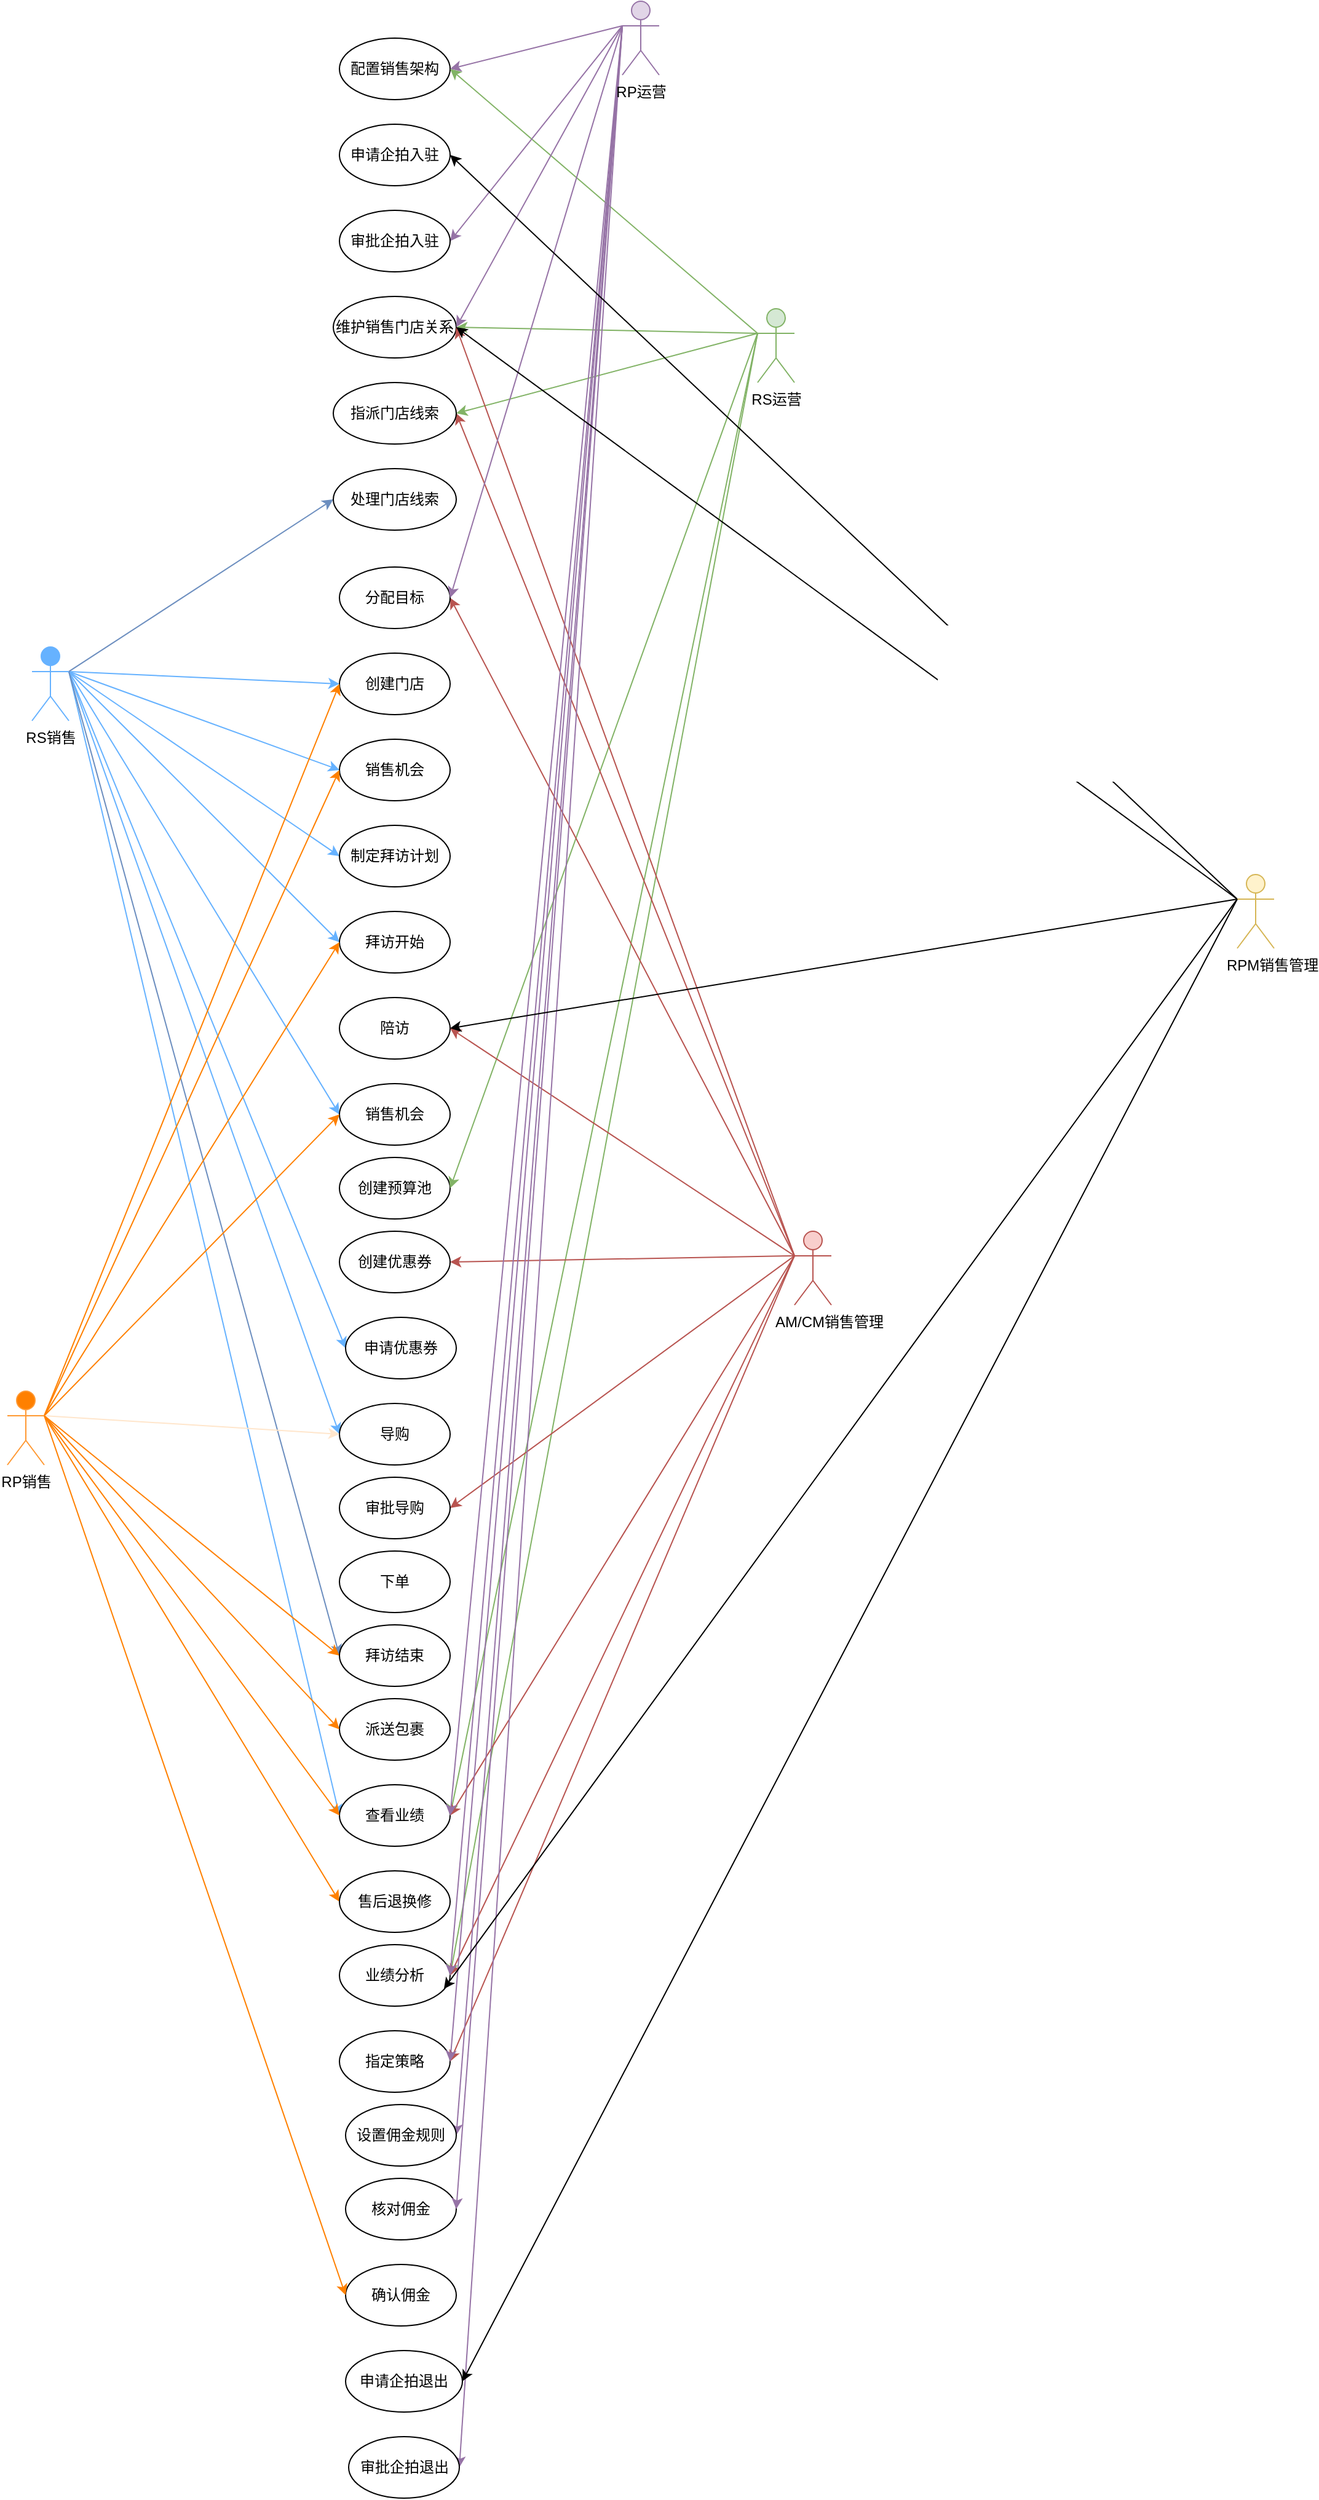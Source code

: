 <mxfile version="27.1.6">
  <diagram name="第 1 页" id="Rd4k-c5nyx-5NQ8se79g">
    <mxGraphModel dx="1824" dy="2323" grid="1" gridSize="10" guides="1" tooltips="1" connect="1" arrows="1" fold="1" page="1" pageScale="1" pageWidth="827" pageHeight="1169" math="0" shadow="0">
      <root>
        <mxCell id="0" />
        <mxCell id="1" parent="0" />
        <mxCell id="XD7w7CoPH_M2G8A22QaK-30" style="rounded=0;orthogonalLoop=1;jettySize=auto;html=1;entryX=0;entryY=0.5;entryDx=0;entryDy=0;exitX=1;exitY=0.333;exitDx=0;exitDy=0;exitPerimeter=0;fillColor=none;strokeColor=#66B2FF;" edge="1" parent="1" source="13VthSZgflkiJFEwZ5WM-1" target="XD7w7CoPH_M2G8A22QaK-26">
          <mxGeometry relative="1" as="geometry" />
        </mxCell>
        <mxCell id="XD7w7CoPH_M2G8A22QaK-32" style="edgeStyle=none;rounded=0;orthogonalLoop=1;jettySize=auto;html=1;entryX=0;entryY=0.5;entryDx=0;entryDy=0;exitX=1;exitY=0.333;exitDx=0;exitDy=0;exitPerimeter=0;fillColor=none;strokeColor=#66B2FF;" edge="1" parent="1" source="13VthSZgflkiJFEwZ5WM-1" target="XD7w7CoPH_M2G8A22QaK-1">
          <mxGeometry relative="1" as="geometry" />
        </mxCell>
        <mxCell id="XD7w7CoPH_M2G8A22QaK-33" style="edgeStyle=none;rounded=0;orthogonalLoop=1;jettySize=auto;html=1;entryX=0;entryY=0.5;entryDx=0;entryDy=0;exitX=1;exitY=0.333;exitDx=0;exitDy=0;exitPerimeter=0;fillColor=none;strokeColor=#66B2FF;" edge="1" parent="1" source="13VthSZgflkiJFEwZ5WM-1" target="13VthSZgflkiJFEwZ5WM-2">
          <mxGeometry relative="1" as="geometry" />
        </mxCell>
        <mxCell id="XD7w7CoPH_M2G8A22QaK-34" style="edgeStyle=none;rounded=0;orthogonalLoop=1;jettySize=auto;html=1;entryX=0;entryY=0.5;entryDx=0;entryDy=0;exitX=1;exitY=0.333;exitDx=0;exitDy=0;exitPerimeter=0;fillColor=none;strokeColor=#66B2FF;" edge="1" parent="1" source="13VthSZgflkiJFEwZ5WM-1" target="XD7w7CoPH_M2G8A22QaK-13">
          <mxGeometry relative="1" as="geometry" />
        </mxCell>
        <mxCell id="XD7w7CoPH_M2G8A22QaK-37" style="edgeStyle=none;rounded=0;orthogonalLoop=1;jettySize=auto;html=1;entryX=0;entryY=0.5;entryDx=0;entryDy=0;exitX=1;exitY=0.333;exitDx=0;exitDy=0;exitPerimeter=0;fillColor=none;strokeColor=#66B2FF;" edge="1" parent="1" source="13VthSZgflkiJFEwZ5WM-1" target="XD7w7CoPH_M2G8A22QaK-36">
          <mxGeometry relative="1" as="geometry" />
        </mxCell>
        <mxCell id="XD7w7CoPH_M2G8A22QaK-38" style="edgeStyle=none;rounded=0;orthogonalLoop=1;jettySize=auto;html=1;entryX=0;entryY=0.5;entryDx=0;entryDy=0;exitX=1;exitY=0.333;exitDx=0;exitDy=0;exitPerimeter=0;fillColor=none;strokeColor=#66B2FF;" edge="1" parent="1" source="13VthSZgflkiJFEwZ5WM-1" target="XD7w7CoPH_M2G8A22QaK-16">
          <mxGeometry relative="1" as="geometry" />
        </mxCell>
        <mxCell id="XD7w7CoPH_M2G8A22QaK-39" style="edgeStyle=none;rounded=0;orthogonalLoop=1;jettySize=auto;html=1;entryX=0;entryY=0.5;entryDx=0;entryDy=0;exitX=1;exitY=0.333;exitDx=0;exitDy=0;exitPerimeter=0;fillColor=none;strokeColor=#66B2FF;" edge="1" parent="1" source="13VthSZgflkiJFEwZ5WM-1" target="XD7w7CoPH_M2G8A22QaK-18">
          <mxGeometry relative="1" as="geometry" />
        </mxCell>
        <mxCell id="XD7w7CoPH_M2G8A22QaK-42" style="edgeStyle=none;rounded=0;orthogonalLoop=1;jettySize=auto;html=1;exitX=1;exitY=0.333;exitDx=0;exitDy=0;exitPerimeter=0;entryX=0;entryY=0.5;entryDx=0;entryDy=0;fillColor=none;strokeColor=#66B2FF;" edge="1" parent="1" source="13VthSZgflkiJFEwZ5WM-1" target="XD7w7CoPH_M2G8A22QaK-20">
          <mxGeometry relative="1" as="geometry" />
        </mxCell>
        <mxCell id="XD7w7CoPH_M2G8A22QaK-124" style="edgeStyle=none;rounded=0;orthogonalLoop=1;jettySize=auto;html=1;exitX=1;exitY=0.333;exitDx=0;exitDy=0;exitPerimeter=0;entryX=0;entryY=0.5;entryDx=0;entryDy=0;fillColor=#dae8fc;strokeColor=#6c8ebf;" edge="1" parent="1" source="13VthSZgflkiJFEwZ5WM-1" target="XD7w7CoPH_M2G8A22QaK-123">
          <mxGeometry relative="1" as="geometry" />
        </mxCell>
        <mxCell id="XD7w7CoPH_M2G8A22QaK-128" style="edgeStyle=none;rounded=0;orthogonalLoop=1;jettySize=auto;html=1;exitX=1;exitY=0.333;exitDx=0;exitDy=0;exitPerimeter=0;entryX=0;entryY=0.5;entryDx=0;entryDy=0;fillColor=#dae8fc;strokeColor=#6c8ebf;" edge="1" parent="1" source="13VthSZgflkiJFEwZ5WM-1" target="XD7w7CoPH_M2G8A22QaK-127">
          <mxGeometry relative="1" as="geometry" />
        </mxCell>
        <mxCell id="13VthSZgflkiJFEwZ5WM-1" value="RS销售" style="shape=umlActor;verticalLabelPosition=bottom;verticalAlign=top;html=1;outlineConnect=0;fillColor=#66B2FF;strokeColor=#66B2FF;" parent="1" vertex="1">
          <mxGeometry x="50" y="75" width="30" height="60" as="geometry" />
        </mxCell>
        <mxCell id="13VthSZgflkiJFEwZ5WM-2" value="制定拜访计划" style="ellipse;whiteSpace=wrap;html=1;" parent="1" vertex="1">
          <mxGeometry x="300" y="220" width="90" height="50" as="geometry" />
        </mxCell>
        <mxCell id="XD7w7CoPH_M2G8A22QaK-1" value="销售机会" style="ellipse;whiteSpace=wrap;html=1;" vertex="1" parent="1">
          <mxGeometry x="300" y="150" width="90" height="50" as="geometry" />
        </mxCell>
        <mxCell id="XD7w7CoPH_M2G8A22QaK-13" value="拜访开始" style="ellipse;whiteSpace=wrap;html=1;" vertex="1" parent="1">
          <mxGeometry x="300" y="290" width="90" height="50" as="geometry" />
        </mxCell>
        <mxCell id="XD7w7CoPH_M2G8A22QaK-14" value="陪访" style="ellipse;whiteSpace=wrap;html=1;" vertex="1" parent="1">
          <mxGeometry x="300" y="360" width="90" height="50" as="geometry" />
        </mxCell>
        <mxCell id="XD7w7CoPH_M2G8A22QaK-15" value="创建优惠券" style="ellipse;whiteSpace=wrap;html=1;" vertex="1" parent="1">
          <mxGeometry x="300" y="550" width="90" height="50" as="geometry" />
        </mxCell>
        <mxCell id="XD7w7CoPH_M2G8A22QaK-16" value="申请优惠券" style="ellipse;whiteSpace=wrap;html=1;" vertex="1" parent="1">
          <mxGeometry x="305" y="620" width="90" height="50" as="geometry" />
        </mxCell>
        <mxCell id="XD7w7CoPH_M2G8A22QaK-18" value="导购" style="ellipse;whiteSpace=wrap;html=1;" vertex="1" parent="1">
          <mxGeometry x="300" y="690" width="90" height="50" as="geometry" />
        </mxCell>
        <mxCell id="XD7w7CoPH_M2G8A22QaK-19" value="下单" style="ellipse;whiteSpace=wrap;html=1;" vertex="1" parent="1">
          <mxGeometry x="300" y="810" width="90" height="50" as="geometry" />
        </mxCell>
        <mxCell id="XD7w7CoPH_M2G8A22QaK-20" value="查看业绩" style="ellipse;whiteSpace=wrap;html=1;" vertex="1" parent="1">
          <mxGeometry x="300" y="1000" width="90" height="50" as="geometry" />
        </mxCell>
        <mxCell id="XD7w7CoPH_M2G8A22QaK-21" value="业绩分析" style="ellipse;whiteSpace=wrap;html=1;" vertex="1" parent="1">
          <mxGeometry x="300" y="1130" width="90" height="50" as="geometry" />
        </mxCell>
        <mxCell id="XD7w7CoPH_M2G8A22QaK-22" value="指定策略" style="ellipse;whiteSpace=wrap;html=1;" vertex="1" parent="1">
          <mxGeometry x="300" y="1200" width="90" height="50" as="geometry" />
        </mxCell>
        <mxCell id="XD7w7CoPH_M2G8A22QaK-25" value="派送包裹" style="ellipse;whiteSpace=wrap;html=1;" vertex="1" parent="1">
          <mxGeometry x="300" y="930" width="90" height="50" as="geometry" />
        </mxCell>
        <mxCell id="XD7w7CoPH_M2G8A22QaK-26" value="创建门店" style="ellipse;whiteSpace=wrap;html=1;" vertex="1" parent="1">
          <mxGeometry x="300" y="80" width="90" height="50" as="geometry" />
        </mxCell>
        <mxCell id="XD7w7CoPH_M2G8A22QaK-29" value="核对佣金" style="ellipse;whiteSpace=wrap;html=1;" vertex="1" parent="1">
          <mxGeometry x="305" y="1320" width="90" height="50" as="geometry" />
        </mxCell>
        <mxCell id="XD7w7CoPH_M2G8A22QaK-36" value="销售机会" style="ellipse;whiteSpace=wrap;html=1;" vertex="1" parent="1">
          <mxGeometry x="300" y="430" width="90" height="50" as="geometry" />
        </mxCell>
        <mxCell id="XD7w7CoPH_M2G8A22QaK-49" value="创建预算池" style="ellipse;whiteSpace=wrap;html=1;" vertex="1" parent="1">
          <mxGeometry x="300" y="490" width="90" height="50" as="geometry" />
        </mxCell>
        <mxCell id="XD7w7CoPH_M2G8A22QaK-51" value="确认佣金" style="ellipse;whiteSpace=wrap;html=1;" vertex="1" parent="1">
          <mxGeometry x="305" y="1390" width="90" height="50" as="geometry" />
        </mxCell>
        <mxCell id="XD7w7CoPH_M2G8A22QaK-52" value="配置销售架构" style="ellipse;whiteSpace=wrap;html=1;" vertex="1" parent="1">
          <mxGeometry x="300" y="-420" width="90" height="50" as="geometry" />
        </mxCell>
        <mxCell id="XD7w7CoPH_M2G8A22QaK-69" style="edgeStyle=none;rounded=0;orthogonalLoop=1;jettySize=auto;html=1;entryX=0;entryY=0.5;entryDx=0;entryDy=0;exitX=1;exitY=0.333;exitDx=0;exitDy=0;exitPerimeter=0;fillColor=#ffe6cc;strokeColor=#FF8000;" edge="1" parent="1" source="XD7w7CoPH_M2G8A22QaK-53" target="XD7w7CoPH_M2G8A22QaK-26">
          <mxGeometry relative="1" as="geometry" />
        </mxCell>
        <mxCell id="XD7w7CoPH_M2G8A22QaK-70" style="edgeStyle=none;rounded=0;orthogonalLoop=1;jettySize=auto;html=1;exitX=1;exitY=0.333;exitDx=0;exitDy=0;exitPerimeter=0;entryX=0;entryY=0.5;entryDx=0;entryDy=0;fillColor=#ffe6cc;strokeColor=#FF8000;" edge="1" parent="1" source="XD7w7CoPH_M2G8A22QaK-53" target="XD7w7CoPH_M2G8A22QaK-1">
          <mxGeometry relative="1" as="geometry" />
        </mxCell>
        <mxCell id="XD7w7CoPH_M2G8A22QaK-71" style="edgeStyle=none;rounded=0;orthogonalLoop=1;jettySize=auto;html=1;exitX=1;exitY=0.333;exitDx=0;exitDy=0;exitPerimeter=0;entryX=0;entryY=0.5;entryDx=0;entryDy=0;fillColor=#ffe6cc;strokeColor=#FF8000;" edge="1" parent="1" source="XD7w7CoPH_M2G8A22QaK-53" target="XD7w7CoPH_M2G8A22QaK-13">
          <mxGeometry relative="1" as="geometry" />
        </mxCell>
        <mxCell id="XD7w7CoPH_M2G8A22QaK-72" style="edgeStyle=none;rounded=0;orthogonalLoop=1;jettySize=auto;html=1;exitX=1;exitY=0.333;exitDx=0;exitDy=0;exitPerimeter=0;entryX=0;entryY=0.5;entryDx=0;entryDy=0;fillColor=#ffe6cc;strokeColor=#FF8000;" edge="1" parent="1" source="XD7w7CoPH_M2G8A22QaK-53" target="XD7w7CoPH_M2G8A22QaK-36">
          <mxGeometry relative="1" as="geometry" />
        </mxCell>
        <mxCell id="XD7w7CoPH_M2G8A22QaK-74" style="edgeStyle=none;rounded=0;orthogonalLoop=1;jettySize=auto;html=1;exitX=1;exitY=0.333;exitDx=0;exitDy=0;exitPerimeter=0;entryX=0;entryY=0.5;entryDx=0;entryDy=0;fillColor=#ffe6cc;strokeColor=#FFE6CC;" edge="1" parent="1" source="XD7w7CoPH_M2G8A22QaK-53" target="XD7w7CoPH_M2G8A22QaK-18">
          <mxGeometry relative="1" as="geometry" />
        </mxCell>
        <mxCell id="XD7w7CoPH_M2G8A22QaK-75" style="edgeStyle=none;rounded=0;orthogonalLoop=1;jettySize=auto;html=1;exitX=1;exitY=0.333;exitDx=0;exitDy=0;exitPerimeter=0;entryX=0;entryY=0.5;entryDx=0;entryDy=0;fillColor=#ffe6cc;strokeColor=#FF8000;" edge="1" parent="1" source="XD7w7CoPH_M2G8A22QaK-53" target="XD7w7CoPH_M2G8A22QaK-25">
          <mxGeometry relative="1" as="geometry" />
        </mxCell>
        <mxCell id="XD7w7CoPH_M2G8A22QaK-77" style="edgeStyle=none;rounded=0;orthogonalLoop=1;jettySize=auto;html=1;exitX=1;exitY=0.333;exitDx=0;exitDy=0;exitPerimeter=0;entryX=0;entryY=0.5;entryDx=0;entryDy=0;fillColor=#ffe6cc;strokeColor=#FF8000;" edge="1" parent="1" source="XD7w7CoPH_M2G8A22QaK-53" target="XD7w7CoPH_M2G8A22QaK-51">
          <mxGeometry relative="1" as="geometry" />
        </mxCell>
        <mxCell id="XD7w7CoPH_M2G8A22QaK-79" style="edgeStyle=none;rounded=0;orthogonalLoop=1;jettySize=auto;html=1;exitX=1;exitY=0.333;exitDx=0;exitDy=0;exitPerimeter=0;entryX=0;entryY=0.5;entryDx=0;entryDy=0;fillColor=#ffe6cc;strokeColor=#FF8000;" edge="1" parent="1" source="XD7w7CoPH_M2G8A22QaK-53" target="XD7w7CoPH_M2G8A22QaK-78">
          <mxGeometry relative="1" as="geometry" />
        </mxCell>
        <mxCell id="XD7w7CoPH_M2G8A22QaK-80" style="edgeStyle=none;rounded=0;orthogonalLoop=1;jettySize=auto;html=1;exitX=1;exitY=0.333;exitDx=0;exitDy=0;exitPerimeter=0;entryX=0;entryY=0.5;entryDx=0;entryDy=0;fillColor=#ffe6cc;strokeColor=#FF8000;" edge="1" parent="1" source="XD7w7CoPH_M2G8A22QaK-53" target="XD7w7CoPH_M2G8A22QaK-20">
          <mxGeometry relative="1" as="geometry" />
        </mxCell>
        <mxCell id="XD7w7CoPH_M2G8A22QaK-129" style="edgeStyle=none;rounded=0;orthogonalLoop=1;jettySize=auto;html=1;exitX=1;exitY=0.333;exitDx=0;exitDy=0;exitPerimeter=0;entryX=0;entryY=0.5;entryDx=0;entryDy=0;fillColor=#ffe6cc;strokeColor=#FF8000;" edge="1" parent="1" source="XD7w7CoPH_M2G8A22QaK-53" target="XD7w7CoPH_M2G8A22QaK-127">
          <mxGeometry relative="1" as="geometry" />
        </mxCell>
        <mxCell id="XD7w7CoPH_M2G8A22QaK-53" value="RP销售" style="shape=umlActor;verticalLabelPosition=bottom;verticalAlign=top;html=1;outlineConnect=0;strokeColor=#FF9933;fillColor=#FF8000;" vertex="1" parent="1">
          <mxGeometry x="30" y="680" width="30" height="60" as="geometry" />
        </mxCell>
        <mxCell id="XD7w7CoPH_M2G8A22QaK-78" value="售后退换修" style="ellipse;whiteSpace=wrap;html=1;" vertex="1" parent="1">
          <mxGeometry x="300" y="1070" width="90" height="50" as="geometry" />
        </mxCell>
        <mxCell id="XD7w7CoPH_M2G8A22QaK-104" style="edgeStyle=none;rounded=0;orthogonalLoop=1;jettySize=auto;html=1;entryX=1;entryY=0.5;entryDx=0;entryDy=0;fillColor=#d5e8d4;strokeColor=#82b366;" edge="1" parent="1" target="XD7w7CoPH_M2G8A22QaK-52">
          <mxGeometry relative="1" as="geometry">
            <mxPoint x="640" y="-180" as="sourcePoint" />
          </mxGeometry>
        </mxCell>
        <mxCell id="XD7w7CoPH_M2G8A22QaK-108" style="edgeStyle=none;rounded=0;orthogonalLoop=1;jettySize=auto;html=1;exitX=0;exitY=0.333;exitDx=0;exitDy=0;exitPerimeter=0;entryX=1;entryY=0.5;entryDx=0;entryDy=0;fillColor=#d5e8d4;strokeColor=#82b366;" edge="1" parent="1" source="XD7w7CoPH_M2G8A22QaK-82" target="XD7w7CoPH_M2G8A22QaK-86">
          <mxGeometry relative="1" as="geometry" />
        </mxCell>
        <mxCell id="XD7w7CoPH_M2G8A22QaK-109" style="edgeStyle=none;rounded=0;orthogonalLoop=1;jettySize=auto;html=1;exitX=0;exitY=0.333;exitDx=0;exitDy=0;exitPerimeter=0;entryX=1;entryY=0.5;entryDx=0;entryDy=0;fillColor=#d5e8d4;strokeColor=#82b366;" edge="1" parent="1" source="XD7w7CoPH_M2G8A22QaK-82" target="XD7w7CoPH_M2G8A22QaK-49">
          <mxGeometry relative="1" as="geometry" />
        </mxCell>
        <mxCell id="XD7w7CoPH_M2G8A22QaK-110" style="edgeStyle=none;rounded=0;orthogonalLoop=1;jettySize=auto;html=1;exitX=0;exitY=0.333;exitDx=0;exitDy=0;exitPerimeter=0;entryX=1;entryY=0.5;entryDx=0;entryDy=0;fillColor=#d5e8d4;strokeColor=#82b366;" edge="1" parent="1" source="XD7w7CoPH_M2G8A22QaK-82" target="XD7w7CoPH_M2G8A22QaK-20">
          <mxGeometry relative="1" as="geometry" />
        </mxCell>
        <mxCell id="XD7w7CoPH_M2G8A22QaK-112" style="edgeStyle=none;rounded=0;orthogonalLoop=1;jettySize=auto;html=1;exitX=0;exitY=0.333;exitDx=0;exitDy=0;exitPerimeter=0;entryX=1;entryY=0.5;entryDx=0;entryDy=0;fillColor=#d5e8d4;strokeColor=#82b366;" edge="1" parent="1" source="XD7w7CoPH_M2G8A22QaK-82" target="XD7w7CoPH_M2G8A22QaK-21">
          <mxGeometry relative="1" as="geometry" />
        </mxCell>
        <mxCell id="XD7w7CoPH_M2G8A22QaK-120" style="edgeStyle=none;rounded=0;orthogonalLoop=1;jettySize=auto;html=1;exitX=0;exitY=0.333;exitDx=0;exitDy=0;exitPerimeter=0;entryX=1;entryY=0.5;entryDx=0;entryDy=0;fillColor=#d5e8d4;strokeColor=#82b366;" edge="1" parent="1" source="XD7w7CoPH_M2G8A22QaK-82" target="XD7w7CoPH_M2G8A22QaK-119">
          <mxGeometry relative="1" as="geometry" />
        </mxCell>
        <mxCell id="XD7w7CoPH_M2G8A22QaK-82" value="RS运营" style="shape=umlActor;verticalLabelPosition=bottom;verticalAlign=top;html=1;outlineConnect=0;fillColor=#d5e8d4;strokeColor=#82b366;" vertex="1" parent="1">
          <mxGeometry x="640" y="-200" width="30" height="60" as="geometry" />
        </mxCell>
        <mxCell id="XD7w7CoPH_M2G8A22QaK-86" value="维护销售门店关系" style="ellipse;whiteSpace=wrap;html=1;" vertex="1" parent="1">
          <mxGeometry x="295" y="-210" width="100" height="50" as="geometry" />
        </mxCell>
        <mxCell id="XD7w7CoPH_M2G8A22QaK-90" style="edgeStyle=none;rounded=0;orthogonalLoop=1;jettySize=auto;html=1;entryX=1;entryY=0.5;entryDx=0;entryDy=0;exitX=0;exitY=0.333;exitDx=0;exitDy=0;exitPerimeter=0;fillColor=#f8cecc;strokeColor=#b85450;" edge="1" parent="1" source="XD7w7CoPH_M2G8A22QaK-88" target="XD7w7CoPH_M2G8A22QaK-89">
          <mxGeometry relative="1" as="geometry" />
        </mxCell>
        <mxCell id="XD7w7CoPH_M2G8A22QaK-91" style="edgeStyle=none;rounded=0;orthogonalLoop=1;jettySize=auto;html=1;exitX=0;exitY=0.333;exitDx=0;exitDy=0;exitPerimeter=0;entryX=1;entryY=0.5;entryDx=0;entryDy=0;fillColor=#f8cecc;strokeColor=#b85450;" edge="1" parent="1" source="XD7w7CoPH_M2G8A22QaK-88" target="XD7w7CoPH_M2G8A22QaK-14">
          <mxGeometry relative="1" as="geometry" />
        </mxCell>
        <mxCell id="XD7w7CoPH_M2G8A22QaK-93" style="edgeStyle=none;rounded=0;orthogonalLoop=1;jettySize=auto;html=1;exitX=0;exitY=0.333;exitDx=0;exitDy=0;exitPerimeter=0;entryX=1;entryY=0.5;entryDx=0;entryDy=0;fillColor=#f8cecc;strokeColor=#b85450;" edge="1" parent="1" source="XD7w7CoPH_M2G8A22QaK-88" target="XD7w7CoPH_M2G8A22QaK-15">
          <mxGeometry relative="1" as="geometry" />
        </mxCell>
        <mxCell id="XD7w7CoPH_M2G8A22QaK-94" style="edgeStyle=none;rounded=0;orthogonalLoop=1;jettySize=auto;html=1;exitX=0;exitY=0.333;exitDx=0;exitDy=0;exitPerimeter=0;entryX=1;entryY=0.5;entryDx=0;entryDy=0;fillColor=#f8cecc;strokeColor=#b85450;" edge="1" parent="1" source="XD7w7CoPH_M2G8A22QaK-88" target="XD7w7CoPH_M2G8A22QaK-20">
          <mxGeometry relative="1" as="geometry" />
        </mxCell>
        <mxCell id="XD7w7CoPH_M2G8A22QaK-95" style="edgeStyle=none;rounded=0;orthogonalLoop=1;jettySize=auto;html=1;exitX=0;exitY=0.333;exitDx=0;exitDy=0;exitPerimeter=0;entryX=1;entryY=0.5;entryDx=0;entryDy=0;fillColor=#f8cecc;strokeColor=#b85450;" edge="1" parent="1" source="XD7w7CoPH_M2G8A22QaK-88" target="XD7w7CoPH_M2G8A22QaK-21">
          <mxGeometry relative="1" as="geometry">
            <mxPoint x="580" y="750" as="targetPoint" />
          </mxGeometry>
        </mxCell>
        <mxCell id="XD7w7CoPH_M2G8A22QaK-96" style="edgeStyle=none;rounded=0;orthogonalLoop=1;jettySize=auto;html=1;exitX=0;exitY=0.333;exitDx=0;exitDy=0;exitPerimeter=0;entryX=1;entryY=0.5;entryDx=0;entryDy=0;fillColor=#f8cecc;strokeColor=#b85450;" edge="1" parent="1" source="XD7w7CoPH_M2G8A22QaK-88" target="XD7w7CoPH_M2G8A22QaK-22">
          <mxGeometry relative="1" as="geometry" />
        </mxCell>
        <mxCell id="XD7w7CoPH_M2G8A22QaK-117" style="edgeStyle=none;rounded=0;orthogonalLoop=1;jettySize=auto;html=1;exitX=0;exitY=0.333;exitDx=0;exitDy=0;exitPerimeter=0;entryX=1;entryY=0.5;entryDx=0;entryDy=0;fillColor=#f8cecc;strokeColor=#b85450;" edge="1" parent="1" source="XD7w7CoPH_M2G8A22QaK-88" target="XD7w7CoPH_M2G8A22QaK-116">
          <mxGeometry relative="1" as="geometry" />
        </mxCell>
        <mxCell id="XD7w7CoPH_M2G8A22QaK-118" style="edgeStyle=none;rounded=0;orthogonalLoop=1;jettySize=auto;html=1;exitX=0;exitY=0.333;exitDx=0;exitDy=0;exitPerimeter=0;entryX=1;entryY=0.5;entryDx=0;entryDy=0;fillColor=#f8cecc;strokeColor=#b85450;" edge="1" parent="1" source="XD7w7CoPH_M2G8A22QaK-88" target="XD7w7CoPH_M2G8A22QaK-86">
          <mxGeometry relative="1" as="geometry">
            <mxPoint x="400" y="-120" as="targetPoint" />
          </mxGeometry>
        </mxCell>
        <mxCell id="XD7w7CoPH_M2G8A22QaK-121" style="edgeStyle=none;rounded=0;orthogonalLoop=1;jettySize=auto;html=1;exitX=0;exitY=0.333;exitDx=0;exitDy=0;exitPerimeter=0;entryX=1;entryY=0.5;entryDx=0;entryDy=0;fillColor=#f8cecc;strokeColor=#b85450;" edge="1" parent="1" source="XD7w7CoPH_M2G8A22QaK-88" target="XD7w7CoPH_M2G8A22QaK-119">
          <mxGeometry relative="1" as="geometry" />
        </mxCell>
        <mxCell id="XD7w7CoPH_M2G8A22QaK-88" value="&amp;nbsp; &amp;nbsp; &amp;nbsp; &amp;nbsp; AM/CM销售管理" style="shape=umlActor;verticalLabelPosition=bottom;verticalAlign=top;html=1;outlineConnect=0;fillColor=#f8cecc;strokeColor=#b85450;" vertex="1" parent="1">
          <mxGeometry x="670" y="550" width="30" height="60" as="geometry" />
        </mxCell>
        <mxCell id="XD7w7CoPH_M2G8A22QaK-89" value="分配目标" style="ellipse;whiteSpace=wrap;html=1;" vertex="1" parent="1">
          <mxGeometry x="300" y="10" width="90" height="50" as="geometry" />
        </mxCell>
        <mxCell id="XD7w7CoPH_M2G8A22QaK-116" value="审批导购" style="ellipse;whiteSpace=wrap;html=1;" vertex="1" parent="1">
          <mxGeometry x="300" y="750" width="90" height="50" as="geometry" />
        </mxCell>
        <mxCell id="XD7w7CoPH_M2G8A22QaK-119" value="指派门店线索" style="ellipse;whiteSpace=wrap;html=1;" vertex="1" parent="1">
          <mxGeometry x="295" y="-140" width="100" height="50" as="geometry" />
        </mxCell>
        <mxCell id="XD7w7CoPH_M2G8A22QaK-123" value="处理门店线索" style="ellipse;whiteSpace=wrap;html=1;" vertex="1" parent="1">
          <mxGeometry x="295" y="-70" width="100" height="50" as="geometry" />
        </mxCell>
        <mxCell id="XD7w7CoPH_M2G8A22QaK-127" value="拜访结束" style="ellipse;whiteSpace=wrap;html=1;" vertex="1" parent="1">
          <mxGeometry x="300" y="870" width="90" height="50" as="geometry" />
        </mxCell>
        <mxCell id="XD7w7CoPH_M2G8A22QaK-131" style="edgeStyle=none;rounded=0;orthogonalLoop=1;jettySize=auto;html=1;exitX=0;exitY=0.333;exitDx=0;exitDy=0;exitPerimeter=0;entryX=1;entryY=0.5;entryDx=0;entryDy=0;fillColor=#e1d5e7;strokeColor=#9673a6;" edge="1" parent="1" source="XD7w7CoPH_M2G8A22QaK-130" target="XD7w7CoPH_M2G8A22QaK-52">
          <mxGeometry relative="1" as="geometry">
            <mxPoint x="430" y="-180" as="targetPoint" />
          </mxGeometry>
        </mxCell>
        <mxCell id="XD7w7CoPH_M2G8A22QaK-132" style="edgeStyle=none;rounded=0;orthogonalLoop=1;jettySize=auto;html=1;exitX=0;exitY=0.333;exitDx=0;exitDy=0;exitPerimeter=0;entryX=1;entryY=0.5;entryDx=0;entryDy=0;fillColor=#e1d5e7;strokeColor=#9673a6;" edge="1" parent="1" source="XD7w7CoPH_M2G8A22QaK-130" target="XD7w7CoPH_M2G8A22QaK-86">
          <mxGeometry relative="1" as="geometry" />
        </mxCell>
        <mxCell id="XD7w7CoPH_M2G8A22QaK-143" style="edgeStyle=none;rounded=0;orthogonalLoop=1;jettySize=auto;html=1;exitX=0;exitY=0.333;exitDx=0;exitDy=0;exitPerimeter=0;entryX=1;entryY=0.5;entryDx=0;entryDy=0;fillColor=#e1d5e7;strokeColor=#9673a6;" edge="1" parent="1" source="XD7w7CoPH_M2G8A22QaK-130" target="XD7w7CoPH_M2G8A22QaK-138">
          <mxGeometry relative="1" as="geometry" />
        </mxCell>
        <mxCell id="XD7w7CoPH_M2G8A22QaK-144" style="edgeStyle=none;rounded=0;orthogonalLoop=1;jettySize=auto;html=1;exitX=0;exitY=0.333;exitDx=0;exitDy=0;exitPerimeter=0;entryX=1;entryY=0.5;entryDx=0;entryDy=0;fillColor=#e1d5e7;strokeColor=#9673a6;" edge="1" parent="1" source="XD7w7CoPH_M2G8A22QaK-130" target="XD7w7CoPH_M2G8A22QaK-89">
          <mxGeometry relative="1" as="geometry" />
        </mxCell>
        <mxCell id="XD7w7CoPH_M2G8A22QaK-145" style="edgeStyle=none;rounded=0;orthogonalLoop=1;jettySize=auto;html=1;exitX=0;exitY=0.333;exitDx=0;exitDy=0;exitPerimeter=0;entryX=1;entryY=0.5;entryDx=0;entryDy=0;fillColor=#e1d5e7;strokeColor=#9673a6;" edge="1" parent="1" source="XD7w7CoPH_M2G8A22QaK-130" target="XD7w7CoPH_M2G8A22QaK-20">
          <mxGeometry relative="1" as="geometry" />
        </mxCell>
        <mxCell id="XD7w7CoPH_M2G8A22QaK-146" style="edgeStyle=none;rounded=0;orthogonalLoop=1;jettySize=auto;html=1;exitX=0;exitY=0.333;exitDx=0;exitDy=0;exitPerimeter=0;entryX=1;entryY=0.5;entryDx=0;entryDy=0;fillColor=#e1d5e7;strokeColor=#9673a6;" edge="1" parent="1" source="XD7w7CoPH_M2G8A22QaK-130" target="XD7w7CoPH_M2G8A22QaK-21">
          <mxGeometry relative="1" as="geometry" />
        </mxCell>
        <mxCell id="XD7w7CoPH_M2G8A22QaK-147" style="edgeStyle=none;rounded=0;orthogonalLoop=1;jettySize=auto;html=1;exitX=0;exitY=0.333;exitDx=0;exitDy=0;exitPerimeter=0;entryX=1;entryY=0.5;entryDx=0;entryDy=0;fillColor=#e1d5e7;strokeColor=#9673a6;" edge="1" parent="1" source="XD7w7CoPH_M2G8A22QaK-130" target="XD7w7CoPH_M2G8A22QaK-22">
          <mxGeometry relative="1" as="geometry" />
        </mxCell>
        <mxCell id="XD7w7CoPH_M2G8A22QaK-148" style="edgeStyle=none;rounded=0;orthogonalLoop=1;jettySize=auto;html=1;exitX=0;exitY=0.333;exitDx=0;exitDy=0;exitPerimeter=0;entryX=1;entryY=0.5;entryDx=0;entryDy=0;fillColor=#e1d5e7;strokeColor=#9673a6;" edge="1" parent="1" source="XD7w7CoPH_M2G8A22QaK-130" target="XD7w7CoPH_M2G8A22QaK-29">
          <mxGeometry relative="1" as="geometry" />
        </mxCell>
        <mxCell id="XD7w7CoPH_M2G8A22QaK-150" style="edgeStyle=none;rounded=0;orthogonalLoop=1;jettySize=auto;html=1;exitX=0;exitY=0.333;exitDx=0;exitDy=0;exitPerimeter=0;entryX=1;entryY=0.5;entryDx=0;entryDy=0;fillColor=#e1d5e7;strokeColor=#9673a6;" edge="1" parent="1" source="XD7w7CoPH_M2G8A22QaK-130" target="XD7w7CoPH_M2G8A22QaK-149">
          <mxGeometry relative="1" as="geometry" />
        </mxCell>
        <mxCell id="XD7w7CoPH_M2G8A22QaK-153" style="edgeStyle=none;rounded=0;orthogonalLoop=1;jettySize=auto;html=1;exitX=0;exitY=0.333;exitDx=0;exitDy=0;exitPerimeter=0;entryX=1;entryY=0.5;entryDx=0;entryDy=0;fillColor=#e1d5e7;strokeColor=#9673a6;" edge="1" parent="1" source="XD7w7CoPH_M2G8A22QaK-130" target="XD7w7CoPH_M2G8A22QaK-152">
          <mxGeometry relative="1" as="geometry" />
        </mxCell>
        <mxCell id="XD7w7CoPH_M2G8A22QaK-130" value="RP运营" style="shape=umlActor;verticalLabelPosition=bottom;verticalAlign=top;html=1;outlineConnect=0;fillColor=#e1d5e7;strokeColor=#9673a6;" vertex="1" parent="1">
          <mxGeometry x="530" y="-450" width="30" height="60" as="geometry" />
        </mxCell>
        <mxCell id="XD7w7CoPH_M2G8A22QaK-154" style="edgeStyle=none;rounded=0;orthogonalLoop=1;jettySize=auto;html=1;exitX=0;exitY=0.333;exitDx=0;exitDy=0;exitPerimeter=0;entryX=1;entryY=0.5;entryDx=0;entryDy=0;" edge="1" parent="1" source="XD7w7CoPH_M2G8A22QaK-133" target="XD7w7CoPH_M2G8A22QaK-137">
          <mxGeometry relative="1" as="geometry" />
        </mxCell>
        <mxCell id="XD7w7CoPH_M2G8A22QaK-157" style="edgeStyle=none;rounded=0;orthogonalLoop=1;jettySize=auto;html=1;exitX=0;exitY=0.333;exitDx=0;exitDy=0;exitPerimeter=0;entryX=1;entryY=0.5;entryDx=0;entryDy=0;" edge="1" parent="1" source="XD7w7CoPH_M2G8A22QaK-133" target="XD7w7CoPH_M2G8A22QaK-86">
          <mxGeometry relative="1" as="geometry" />
        </mxCell>
        <mxCell id="XD7w7CoPH_M2G8A22QaK-158" style="edgeStyle=none;rounded=0;orthogonalLoop=1;jettySize=auto;html=1;exitX=0;exitY=0.333;exitDx=0;exitDy=0;exitPerimeter=0;entryX=1;entryY=0.5;entryDx=0;entryDy=0;" edge="1" parent="1" source="XD7w7CoPH_M2G8A22QaK-133" target="XD7w7CoPH_M2G8A22QaK-14">
          <mxGeometry relative="1" as="geometry" />
        </mxCell>
        <mxCell id="XD7w7CoPH_M2G8A22QaK-160" style="edgeStyle=none;rounded=0;orthogonalLoop=1;jettySize=auto;html=1;exitX=0;exitY=0.333;exitDx=0;exitDy=0;exitPerimeter=0;entryX=1;entryY=0.5;entryDx=0;entryDy=0;" edge="1" parent="1" source="XD7w7CoPH_M2G8A22QaK-133" target="XD7w7CoPH_M2G8A22QaK-151">
          <mxGeometry relative="1" as="geometry" />
        </mxCell>
        <mxCell id="XD7w7CoPH_M2G8A22QaK-133" value="&amp;nbsp; &amp;nbsp; &amp;nbsp; &amp;nbsp; RPM销售管理" style="shape=umlActor;verticalLabelPosition=bottom;verticalAlign=top;html=1;outlineConnect=0;fillColor=#fff2cc;strokeColor=#d6b656;" vertex="1" parent="1">
          <mxGeometry x="1030" y="260" width="30" height="60" as="geometry" />
        </mxCell>
        <mxCell id="XD7w7CoPH_M2G8A22QaK-137" value="申请企拍入驻" style="ellipse;whiteSpace=wrap;html=1;" vertex="1" parent="1">
          <mxGeometry x="300" y="-350" width="90" height="50" as="geometry" />
        </mxCell>
        <mxCell id="XD7w7CoPH_M2G8A22QaK-138" value="审批企拍入驻" style="ellipse;whiteSpace=wrap;html=1;" vertex="1" parent="1">
          <mxGeometry x="300" y="-280" width="90" height="50" as="geometry" />
        </mxCell>
        <mxCell id="XD7w7CoPH_M2G8A22QaK-149" value="设置佣金规则" style="ellipse;whiteSpace=wrap;html=1;" vertex="1" parent="1">
          <mxGeometry x="305" y="1260" width="90" height="50" as="geometry" />
        </mxCell>
        <mxCell id="XD7w7CoPH_M2G8A22QaK-151" value="申请企拍退出" style="ellipse;whiteSpace=wrap;html=1;" vertex="1" parent="1">
          <mxGeometry x="305" y="1460" width="95" height="50" as="geometry" />
        </mxCell>
        <mxCell id="XD7w7CoPH_M2G8A22QaK-152" value="审批企拍退出" style="ellipse;whiteSpace=wrap;html=1;" vertex="1" parent="1">
          <mxGeometry x="307.5" y="1530" width="90" height="50" as="geometry" />
        </mxCell>
        <mxCell id="XD7w7CoPH_M2G8A22QaK-159" style="edgeStyle=none;rounded=0;orthogonalLoop=1;jettySize=auto;html=1;exitX=0;exitY=0.333;exitDx=0;exitDy=0;exitPerimeter=0;entryX=0.944;entryY=0.72;entryDx=0;entryDy=0;entryPerimeter=0;" edge="1" parent="1" source="XD7w7CoPH_M2G8A22QaK-133" target="XD7w7CoPH_M2G8A22QaK-21">
          <mxGeometry relative="1" as="geometry" />
        </mxCell>
      </root>
    </mxGraphModel>
  </diagram>
</mxfile>
